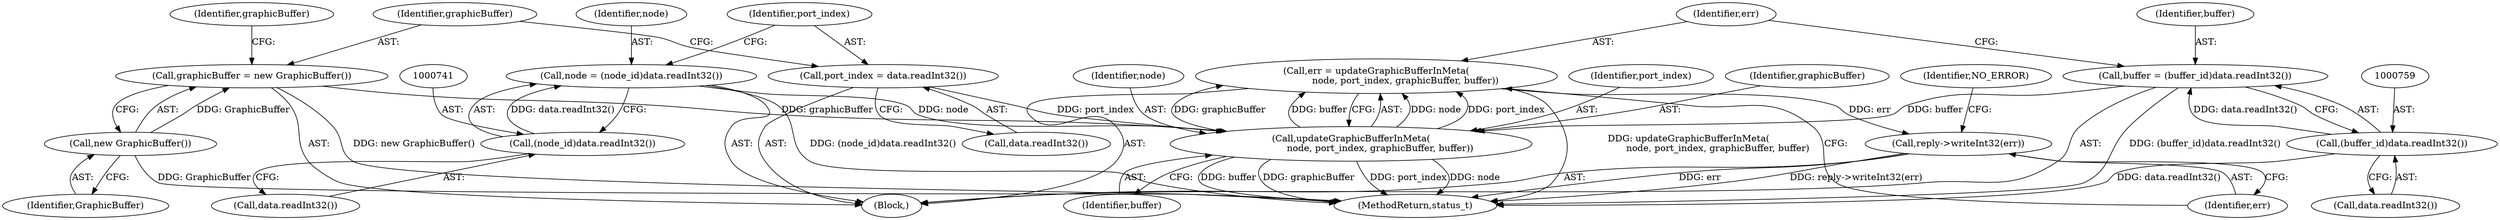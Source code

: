 digraph "0_Android_295c883fe3105b19bcd0f9e07d54c6b589fc5bff@API" {
"1000762" [label="(Call,err = updateGraphicBufferInMeta(\n                    node, port_index, graphicBuffer, buffer))"];
"1000764" [label="(Call,updateGraphicBufferInMeta(\n                    node, port_index, graphicBuffer, buffer))"];
"1000738" [label="(Call,node = (node_id)data.readInt32())"];
"1000740" [label="(Call,(node_id)data.readInt32())"];
"1000744" [label="(Call,port_index = data.readInt32())"];
"1000748" [label="(Call,graphicBuffer = new GraphicBuffer())"];
"1000750" [label="(Call,new GraphicBuffer())"];
"1000756" [label="(Call,buffer = (buffer_id)data.readInt32())"];
"1000758" [label="(Call,(buffer_id)data.readInt32())"];
"1000769" [label="(Call,reply->writeInt32(err))"];
"1000738" [label="(Call,node = (node_id)data.readInt32())"];
"1000770" [label="(Identifier,err)"];
"1000769" [label="(Call,reply->writeInt32(err))"];
"1000765" [label="(Identifier,node)"];
"1000749" [label="(Identifier,graphicBuffer)"];
"1000740" [label="(Call,(node_id)data.readInt32())"];
"1000764" [label="(Call,updateGraphicBufferInMeta(\n                    node, port_index, graphicBuffer, buffer))"];
"1000768" [label="(Identifier,buffer)"];
"1000748" [label="(Call,graphicBuffer = new GraphicBuffer())"];
"1000757" [label="(Identifier,buffer)"];
"1000732" [label="(Block,)"];
"1000745" [label="(Identifier,port_index)"];
"1000760" [label="(Call,data.readInt32())"];
"1000746" [label="(Call,data.readInt32())"];
"1000739" [label="(Identifier,node)"];
"1000758" [label="(Call,(buffer_id)data.readInt32())"];
"1000762" [label="(Call,err = updateGraphicBufferInMeta(\n                    node, port_index, graphicBuffer, buffer))"];
"1000750" [label="(Call,new GraphicBuffer())"];
"1000751" [label="(Identifier,GraphicBuffer)"];
"1000763" [label="(Identifier,err)"];
"1000744" [label="(Call,port_index = data.readInt32())"];
"1000772" [label="(Identifier,NO_ERROR)"];
"1000766" [label="(Identifier,port_index)"];
"1000754" [label="(Identifier,graphicBuffer)"];
"1000756" [label="(Call,buffer = (buffer_id)data.readInt32())"];
"1000742" [label="(Call,data.readInt32())"];
"1000767" [label="(Identifier,graphicBuffer)"];
"1001343" [label="(MethodReturn,status_t)"];
"1000762" -> "1000732"  [label="AST: "];
"1000762" -> "1000764"  [label="CFG: "];
"1000763" -> "1000762"  [label="AST: "];
"1000764" -> "1000762"  [label="AST: "];
"1000770" -> "1000762"  [label="CFG: "];
"1000762" -> "1001343"  [label="DDG: updateGraphicBufferInMeta(\n                    node, port_index, graphicBuffer, buffer)"];
"1000764" -> "1000762"  [label="DDG: node"];
"1000764" -> "1000762"  [label="DDG: port_index"];
"1000764" -> "1000762"  [label="DDG: graphicBuffer"];
"1000764" -> "1000762"  [label="DDG: buffer"];
"1000762" -> "1000769"  [label="DDG: err"];
"1000764" -> "1000768"  [label="CFG: "];
"1000765" -> "1000764"  [label="AST: "];
"1000766" -> "1000764"  [label="AST: "];
"1000767" -> "1000764"  [label="AST: "];
"1000768" -> "1000764"  [label="AST: "];
"1000764" -> "1001343"  [label="DDG: graphicBuffer"];
"1000764" -> "1001343"  [label="DDG: port_index"];
"1000764" -> "1001343"  [label="DDG: node"];
"1000764" -> "1001343"  [label="DDG: buffer"];
"1000738" -> "1000764"  [label="DDG: node"];
"1000744" -> "1000764"  [label="DDG: port_index"];
"1000748" -> "1000764"  [label="DDG: graphicBuffer"];
"1000756" -> "1000764"  [label="DDG: buffer"];
"1000738" -> "1000732"  [label="AST: "];
"1000738" -> "1000740"  [label="CFG: "];
"1000739" -> "1000738"  [label="AST: "];
"1000740" -> "1000738"  [label="AST: "];
"1000745" -> "1000738"  [label="CFG: "];
"1000738" -> "1001343"  [label="DDG: (node_id)data.readInt32()"];
"1000740" -> "1000738"  [label="DDG: data.readInt32()"];
"1000740" -> "1000742"  [label="CFG: "];
"1000741" -> "1000740"  [label="AST: "];
"1000742" -> "1000740"  [label="AST: "];
"1000744" -> "1000732"  [label="AST: "];
"1000744" -> "1000746"  [label="CFG: "];
"1000745" -> "1000744"  [label="AST: "];
"1000746" -> "1000744"  [label="AST: "];
"1000749" -> "1000744"  [label="CFG: "];
"1000748" -> "1000732"  [label="AST: "];
"1000748" -> "1000750"  [label="CFG: "];
"1000749" -> "1000748"  [label="AST: "];
"1000750" -> "1000748"  [label="AST: "];
"1000754" -> "1000748"  [label="CFG: "];
"1000748" -> "1001343"  [label="DDG: new GraphicBuffer()"];
"1000750" -> "1000748"  [label="DDG: GraphicBuffer"];
"1000750" -> "1000751"  [label="CFG: "];
"1000751" -> "1000750"  [label="AST: "];
"1000750" -> "1001343"  [label="DDG: GraphicBuffer"];
"1000756" -> "1000732"  [label="AST: "];
"1000756" -> "1000758"  [label="CFG: "];
"1000757" -> "1000756"  [label="AST: "];
"1000758" -> "1000756"  [label="AST: "];
"1000763" -> "1000756"  [label="CFG: "];
"1000756" -> "1001343"  [label="DDG: (buffer_id)data.readInt32()"];
"1000758" -> "1000756"  [label="DDG: data.readInt32()"];
"1000758" -> "1000760"  [label="CFG: "];
"1000759" -> "1000758"  [label="AST: "];
"1000760" -> "1000758"  [label="AST: "];
"1000758" -> "1001343"  [label="DDG: data.readInt32()"];
"1000769" -> "1000732"  [label="AST: "];
"1000769" -> "1000770"  [label="CFG: "];
"1000770" -> "1000769"  [label="AST: "];
"1000772" -> "1000769"  [label="CFG: "];
"1000769" -> "1001343"  [label="DDG: reply->writeInt32(err)"];
"1000769" -> "1001343"  [label="DDG: err"];
}
